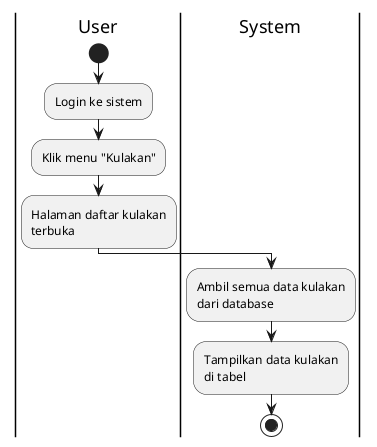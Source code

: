 @startuml
|User|
start
:Login ke sistem;
:Klik menu "Kulakan";
:Halaman daftar kulakan\nterbuka;

|System|
:Ambil semua data kulakan\ndari database;
:Tampilkan data kulakan\ndi tabel;

stop
@enduml